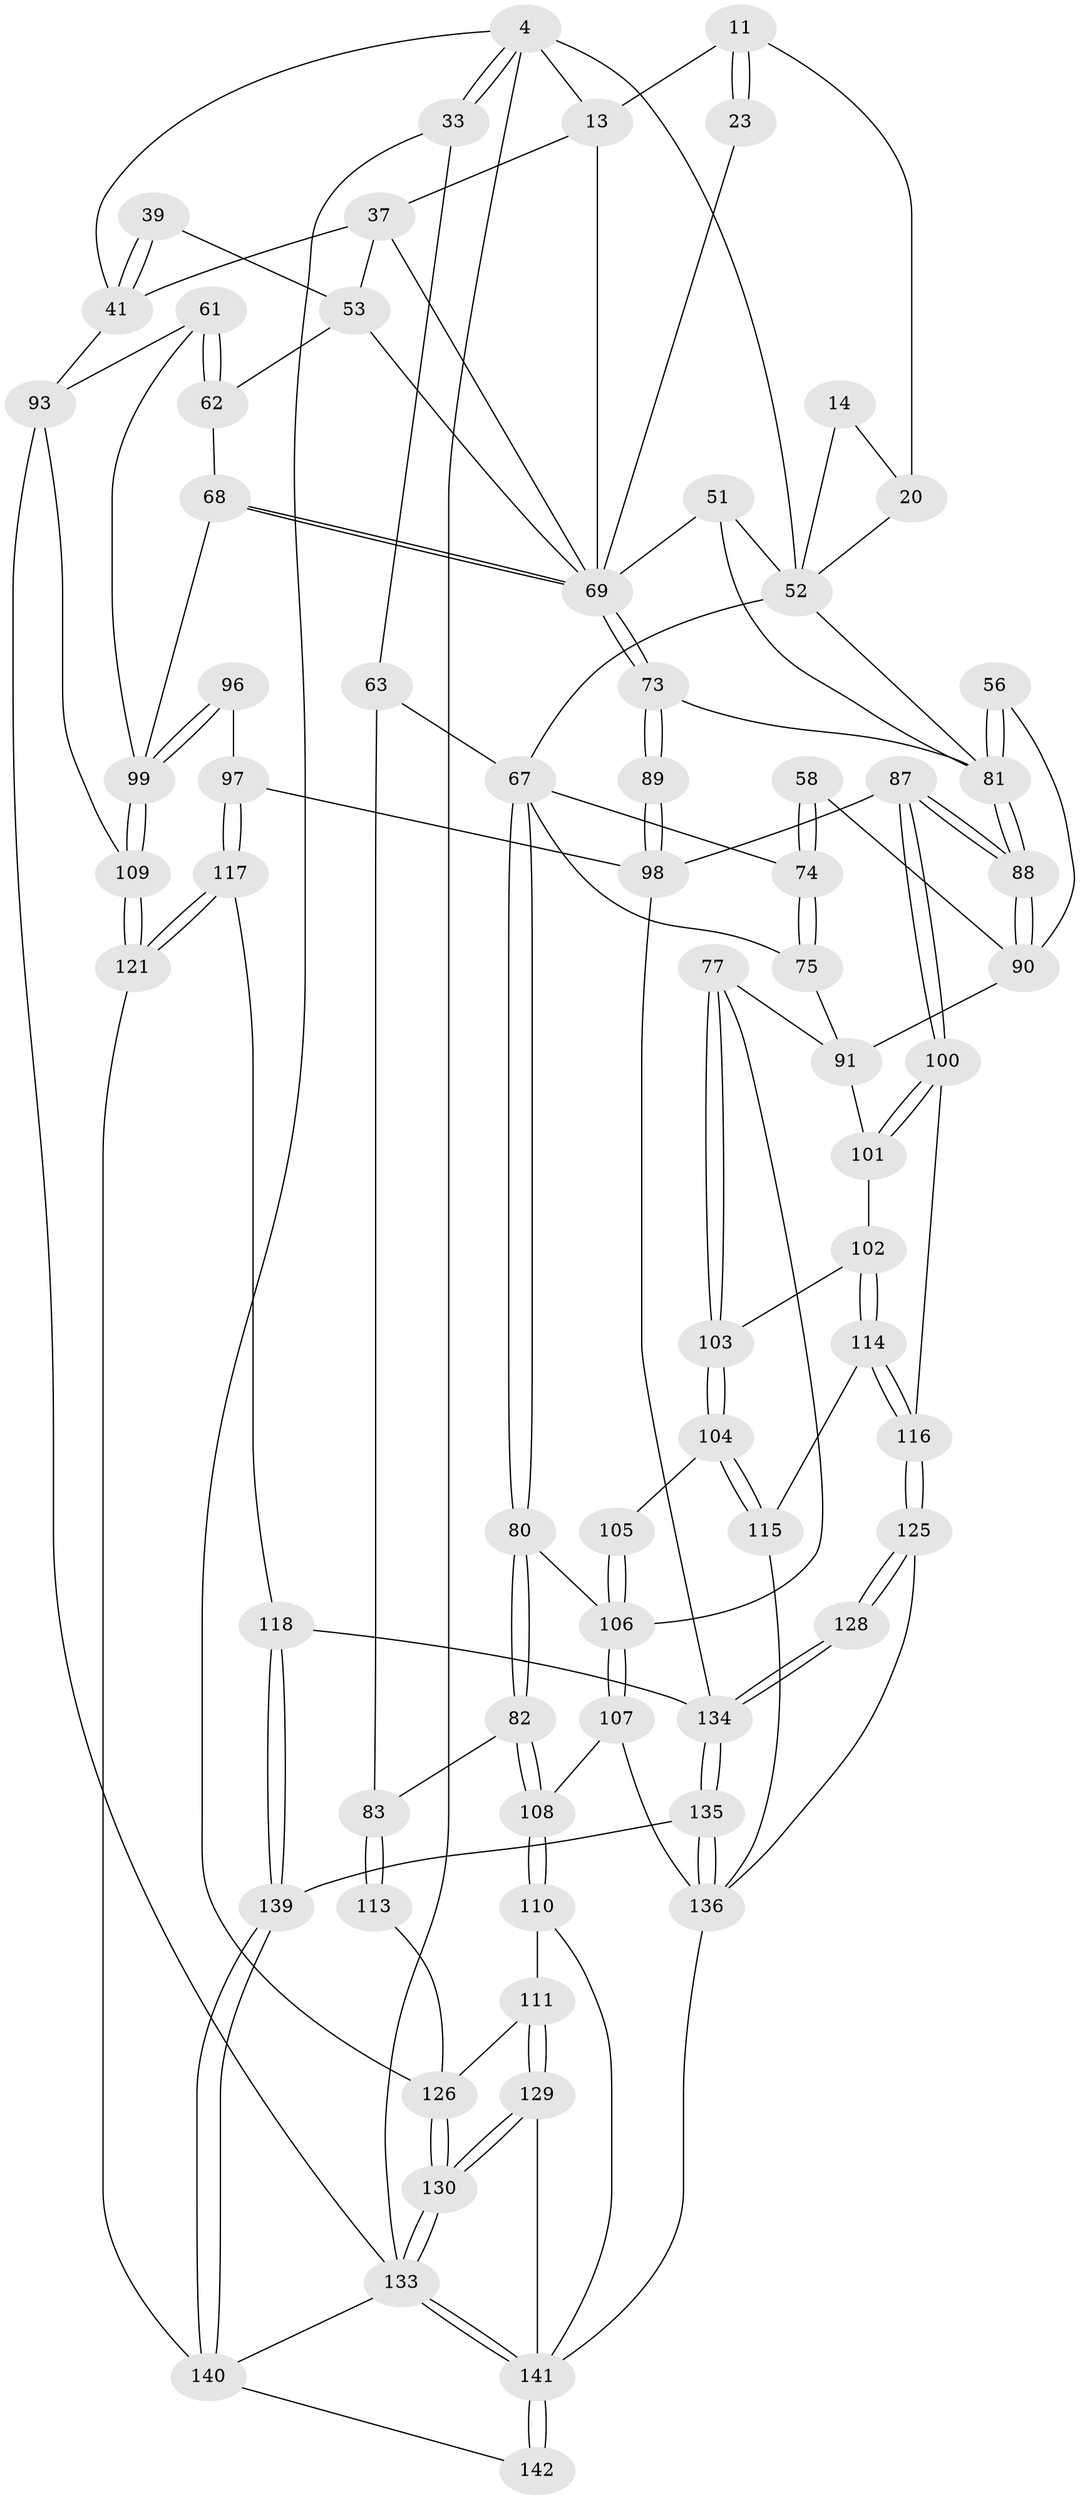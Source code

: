 // original degree distribution, {3: 0.014084507042253521, 5: 0.5070422535211268, 6: 0.2323943661971831, 4: 0.24647887323943662}
// Generated by graph-tools (version 1.1) at 2025/06/03/04/25 22:06:22]
// undirected, 71 vertices, 163 edges
graph export_dot {
graph [start="1"]
  node [color=gray90,style=filled];
  4 [pos="+0+0",super="+3"];
  11 [pos="+0.7773061876671933+0.04992291716262698",super="+8"];
  13 [pos="+0.8878575479468873+0.030545505895932173",super="+2+12"];
  14 [pos="+0.501623609312902+0.0668336219990924"];
  20 [pos="+0.5237018348560418+0.08941745598402981",super="+10"];
  23 [pos="+0.6877667541679882+0.1256933404649916"];
  33 [pos="+0+0.18266666405570287"];
  37 [pos="+0.8230423338911083+0.27159704907004095",super="+27"];
  39 [pos="+1+0.21936736190873338"];
  41 [pos="+1+0.2370747868935369",super="+17+18+26"];
  51 [pos="+0.6147195948301363+0.3025095493220859",super="+30"];
  52 [pos="+0.445662328943096+0.2899959315382742",super="+34+16"];
  53 [pos="+0.8942105869138481+0.3385624864393661",super="+40"];
  56 [pos="+0.48932761798602603+0.44397631989525044"];
  58 [pos="+0.37054067527790563+0.43155159884381344"];
  61 [pos="+1+0.44546565931900123"];
  62 [pos="+0.9124268729643374+0.370280658415522"];
  63 [pos="+0.132234828548697+0.37944778538430285",super="+43+32"];
  67 [pos="+0.18819130127203695+0.40565079607338084",super="+47+42"];
  68 [pos="+0.8643638302601387+0.4741076923489249"];
  69 [pos="+0.7694788301956349+0.46564943401840153",super="+54"];
  73 [pos="+0.7523335228056488+0.4932850545393367",super="+70+71"];
  74 [pos="+0.31511210003426415+0.5051752042175371",super="+45+44"];
  75 [pos="+0.3058629285678183+0.5390377855268177",super="+46"];
  77 [pos="+0.29121551338579305+0.5530266380796652"];
  80 [pos="+0.1897687150261186+0.542307764212794"];
  81 [pos="+0.54201808962687+0.5215688577257886",super="+72+59+55"];
  82 [pos="+0.10563293047507204+0.5811110802716822"];
  83 [pos="+0.080345684103121+0.5809451956973396",super="+64"];
  87 [pos="+0.5648580180790085+0.6592298797227818"];
  88 [pos="+0.5470772051188534+0.5845543074335973"];
  89 [pos="+0.7387784417807035+0.5247282103286517",super="+84"];
  90 [pos="+0.40967084063200127+0.5227450605943837",super="+57"];
  91 [pos="+0.3983125140173762+0.5408190620101313",super="+76"];
  93 [pos="+1+0.6393661289980263",super="+60"];
  96 [pos="+0.8788832808402575+0.6276718646728646"];
  97 [pos="+0.8618997928952623+0.6354074259596311"];
  98 [pos="+0.8553272519198204+0.6323698946958466",super="+86"];
  99 [pos="+1+0.6444044562891069",super="+94+95"];
  100 [pos="+0.5448343946405748+0.6633158420176347"];
  101 [pos="+0.4009552472481671+0.5512047900812878"];
  102 [pos="+0.37812302501811396+0.635063411707608"];
  103 [pos="+0.31281815054750933+0.5972002969861658"];
  104 [pos="+0.2816627432873242+0.6812155837536129"];
  105 [pos="+0.2686350765468154+0.6810285344763951"];
  106 [pos="+0.22639999496719937+0.6906953034000242",super="+79+78"];
  107 [pos="+0.2045723378847243+0.7122200411143397"];
  108 [pos="+0.16868444798716986+0.715348677939933"];
  109 [pos="+1+0.6459338148338077"];
  110 [pos="+0.12994872837222+0.746433443423249"];
  111 [pos="+0.12637077168166824+0.7473719789902935"];
  113 [pos="+0.0817597840042892+0.723281053936689",super="+65"];
  114 [pos="+0.38913686368930184+0.6621686588158306"];
  115 [pos="+0.30975120368529824+0.6957551492467532"];
  116 [pos="+0.4595347858021236+0.6993688946943154"];
  117 [pos="+0.794898097529353+0.8050093376592875"];
  118 [pos="+0.6916886414586+0.7977786617015298"];
  121 [pos="+0.834946674428045+0.8343471808248571"];
  125 [pos="+0.43167460017179393+0.7565172833792313"];
  126 [pos="+0+0.875892800528771",super="+66+112"];
  128 [pos="+0.44853281409881846+0.8948653872124327"];
  129 [pos="+0.05564020462773955+0.887197976225932"];
  130 [pos="+0+0.9299495520017349"];
  133 [pos="+0+1",super="+92"];
  134 [pos="+0.44820331035894106+0.9066970212070065",super="+119+120"];
  135 [pos="+0.44701633895526477+0.9097284283430055"];
  136 [pos="+0.39758416633253396+0.9932219719433494",super="+123+122+124"];
  139 [pos="+0.661736493054915+0.9071449295836371"];
  140 [pos="+0.6464565228851474+1",super="+138"];
  141 [pos="+0.22514065971219407+1",super="+132+137"];
  142 [pos="+0.4119604988408565+1"];
  4 -- 33;
  4 -- 33;
  4 -- 133 [weight=2];
  4 -- 13;
  4 -- 41;
  4 -- 52;
  11 -- 23 [weight=2];
  11 -- 23;
  11 -- 13 [weight=2];
  11 -- 20;
  13 -- 69;
  13 -- 37;
  14 -- 20 [weight=2];
  14 -- 52;
  20 -- 52 [weight=2];
  23 -- 69;
  33 -- 63;
  33 -- 126;
  37 -- 69 [weight=2];
  37 -- 41 [weight=2];
  37 -- 53;
  39 -- 41 [weight=2];
  39 -- 41;
  39 -- 53;
  41 -- 93;
  51 -- 52 [weight=2];
  51 -- 69;
  51 -- 81;
  52 -- 81;
  52 -- 67 [weight=2];
  53 -- 62;
  53 -- 69;
  56 -- 81 [weight=2];
  56 -- 81;
  56 -- 90;
  58 -- 74 [weight=2];
  58 -- 74;
  58 -- 90;
  61 -- 62;
  61 -- 62;
  61 -- 93;
  61 -- 99;
  62 -- 68;
  63 -- 67 [weight=3];
  63 -- 83;
  67 -- 80;
  67 -- 80;
  67 -- 75;
  67 -- 74;
  68 -- 69;
  68 -- 69;
  68 -- 99;
  69 -- 73 [weight=2];
  69 -- 73;
  73 -- 89 [weight=2];
  73 -- 89;
  73 -- 81 [weight=2];
  74 -- 75 [weight=2];
  74 -- 75;
  75 -- 91;
  77 -- 103;
  77 -- 103;
  77 -- 91;
  77 -- 106;
  80 -- 82;
  80 -- 82;
  80 -- 106;
  81 -- 88;
  81 -- 88;
  82 -- 83;
  82 -- 108;
  82 -- 108;
  83 -- 113 [weight=2];
  83 -- 113;
  87 -- 88;
  87 -- 88;
  87 -- 100;
  87 -- 100;
  87 -- 98;
  88 -- 90;
  88 -- 90;
  89 -- 98 [weight=2];
  89 -- 98;
  90 -- 91;
  91 -- 101;
  93 -- 109;
  93 -- 133;
  96 -- 97;
  96 -- 99 [weight=2];
  96 -- 99;
  97 -- 98;
  97 -- 117;
  97 -- 117;
  98 -- 134;
  99 -- 109;
  99 -- 109;
  100 -- 101;
  100 -- 101;
  100 -- 116;
  101 -- 102;
  102 -- 103;
  102 -- 114;
  102 -- 114;
  103 -- 104;
  103 -- 104;
  104 -- 105;
  104 -- 115;
  104 -- 115;
  105 -- 106 [weight=2];
  105 -- 106;
  106 -- 107;
  106 -- 107;
  107 -- 108;
  107 -- 136;
  108 -- 110;
  108 -- 110;
  109 -- 121;
  109 -- 121;
  110 -- 111;
  110 -- 141;
  111 -- 129;
  111 -- 129;
  111 -- 126;
  113 -- 126 [weight=2];
  114 -- 115;
  114 -- 116;
  114 -- 116;
  115 -- 136;
  116 -- 125;
  116 -- 125;
  117 -- 118;
  117 -- 121;
  117 -- 121;
  118 -- 139;
  118 -- 139;
  118 -- 134;
  121 -- 140;
  125 -- 128;
  125 -- 128;
  125 -- 136;
  126 -- 130;
  126 -- 130;
  128 -- 134 [weight=2];
  128 -- 134;
  129 -- 130;
  129 -- 130;
  129 -- 141;
  130 -- 133;
  130 -- 133;
  133 -- 141;
  133 -- 141;
  133 -- 140;
  134 -- 135;
  134 -- 135;
  135 -- 136;
  135 -- 136;
  135 -- 139;
  136 -- 141 [weight=2];
  139 -- 140;
  139 -- 140;
  140 -- 142;
  141 -- 142 [weight=2];
  141 -- 142;
}
